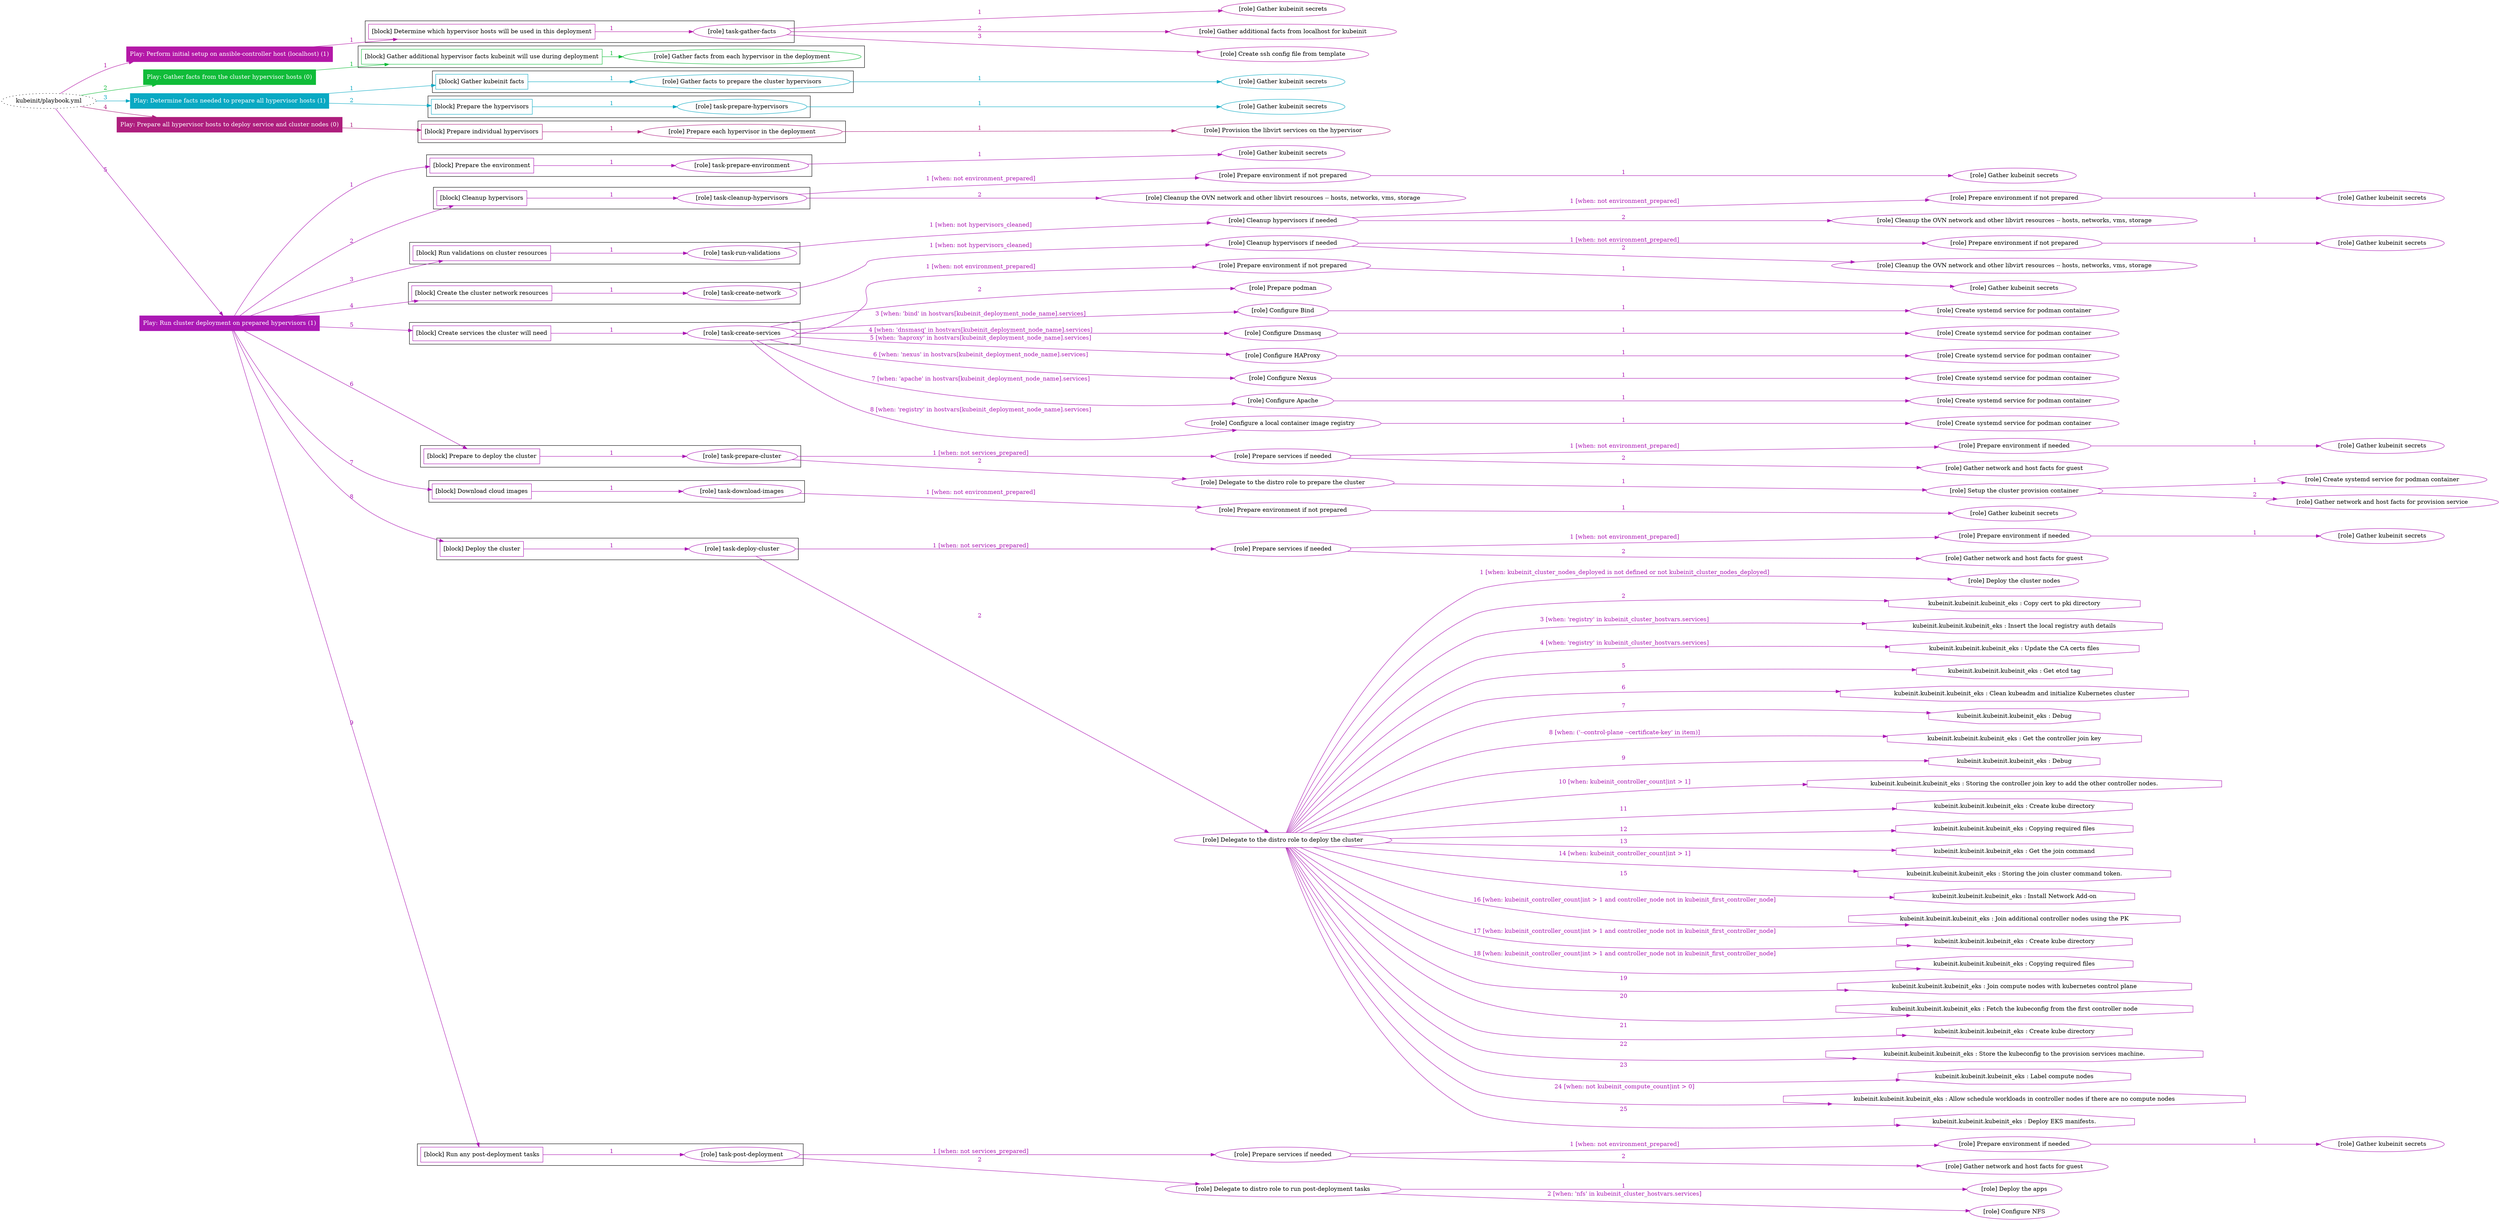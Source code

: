digraph {
	graph [concentrate=true ordering=in rankdir=LR ratio=fill]
	edge [esep=5 sep=10]
	"kubeinit/playbook.yml" [URL="/home/runner/work/kubeinit/kubeinit/kubeinit/playbook.yml" id=playbook_877dc5fc style=dotted]
	play_beb019a0 [label="Play: Perform initial setup on ansible-controller host (localhost) (1)" URL="/home/runner/work/kubeinit/kubeinit/kubeinit/playbook.yml" color="#b418a7" fontcolor="#ffffff" id=play_beb019a0 shape=box style=filled tooltip=localhost]
	"kubeinit/playbook.yml" -> play_beb019a0 [label="1 " color="#b418a7" fontcolor="#b418a7" id=edge_41752100 labeltooltip="1 " tooltip="1 "]
	subgraph "Gather kubeinit secrets" {
		role_1f27db5c [label="[role] Gather kubeinit secrets" URL="/home/runner/.ansible/collections/ansible_collections/kubeinit/kubeinit/roles/kubeinit_prepare/tasks/build_hypervisors_group.yml" color="#b418a7" id=role_1f27db5c tooltip="Gather kubeinit secrets"]
	}
	subgraph "Gather additional facts from localhost for kubeinit" {
		role_def2668b [label="[role] Gather additional facts from localhost for kubeinit" URL="/home/runner/.ansible/collections/ansible_collections/kubeinit/kubeinit/roles/kubeinit_prepare/tasks/build_hypervisors_group.yml" color="#b418a7" id=role_def2668b tooltip="Gather additional facts from localhost for kubeinit"]
	}
	subgraph "Create ssh config file from template" {
		role_fda882e3 [label="[role] Create ssh config file from template" URL="/home/runner/.ansible/collections/ansible_collections/kubeinit/kubeinit/roles/kubeinit_prepare/tasks/build_hypervisors_group.yml" color="#b418a7" id=role_fda882e3 tooltip="Create ssh config file from template"]
	}
	subgraph "task-gather-facts" {
		role_6fd7eebf [label="[role] task-gather-facts" URL="/home/runner/work/kubeinit/kubeinit/kubeinit/playbook.yml" color="#b418a7" id=role_6fd7eebf tooltip="task-gather-facts"]
		role_6fd7eebf -> role_1f27db5c [label="1 " color="#b418a7" fontcolor="#b418a7" id=edge_0570394f labeltooltip="1 " tooltip="1 "]
		role_6fd7eebf -> role_def2668b [label="2 " color="#b418a7" fontcolor="#b418a7" id=edge_54121180 labeltooltip="2 " tooltip="2 "]
		role_6fd7eebf -> role_fda882e3 [label="3 " color="#b418a7" fontcolor="#b418a7" id=edge_da49df17 labeltooltip="3 " tooltip="3 "]
	}
	subgraph "Play: Perform initial setup on ansible-controller host (localhost) (1)" {
		play_beb019a0 -> block_3e8978e0 [label=1 color="#b418a7" fontcolor="#b418a7" id=edge_1aef38e9 labeltooltip=1 tooltip=1]
		subgraph cluster_block_3e8978e0 {
			block_3e8978e0 [label="[block] Determine which hypervisor hosts will be used in this deployment" URL="/home/runner/work/kubeinit/kubeinit/kubeinit/playbook.yml" color="#b418a7" id=block_3e8978e0 labeltooltip="Determine which hypervisor hosts will be used in this deployment" shape=box tooltip="Determine which hypervisor hosts will be used in this deployment"]
			block_3e8978e0 -> role_6fd7eebf [label="1 " color="#b418a7" fontcolor="#b418a7" id=edge_831ce893 labeltooltip="1 " tooltip="1 "]
		}
	}
	play_2c922e3a [label="Play: Gather facts from the cluster hypervisor hosts (0)" URL="/home/runner/work/kubeinit/kubeinit/kubeinit/playbook.yml" color="#10bc39" fontcolor="#ffffff" id=play_2c922e3a shape=box style=filled tooltip="Play: Gather facts from the cluster hypervisor hosts (0)"]
	"kubeinit/playbook.yml" -> play_2c922e3a [label="2 " color="#10bc39" fontcolor="#10bc39" id=edge_95fa5acf labeltooltip="2 " tooltip="2 "]
	subgraph "Gather facts from each hypervisor in the deployment" {
		role_7fc3da26 [label="[role] Gather facts from each hypervisor in the deployment" URL="/home/runner/work/kubeinit/kubeinit/kubeinit/playbook.yml" color="#10bc39" id=role_7fc3da26 tooltip="Gather facts from each hypervisor in the deployment"]
	}
	subgraph "Play: Gather facts from the cluster hypervisor hosts (0)" {
		play_2c922e3a -> block_52733d12 [label=1 color="#10bc39" fontcolor="#10bc39" id=edge_2c904ca8 labeltooltip=1 tooltip=1]
		subgraph cluster_block_52733d12 {
			block_52733d12 [label="[block] Gather additional hypervisor facts kubeinit will use during deployment" URL="/home/runner/work/kubeinit/kubeinit/kubeinit/playbook.yml" color="#10bc39" id=block_52733d12 labeltooltip="Gather additional hypervisor facts kubeinit will use during deployment" shape=box tooltip="Gather additional hypervisor facts kubeinit will use during deployment"]
			block_52733d12 -> role_7fc3da26 [label="1 " color="#10bc39" fontcolor="#10bc39" id=edge_7e1a8fbc labeltooltip="1 " tooltip="1 "]
		}
	}
	play_6cc1ac48 [label="Play: Determine facts needed to prepare all hypervisor hosts (1)" URL="/home/runner/work/kubeinit/kubeinit/kubeinit/playbook.yml" color="#09a9c3" fontcolor="#ffffff" id=play_6cc1ac48 shape=box style=filled tooltip=localhost]
	"kubeinit/playbook.yml" -> play_6cc1ac48 [label="3 " color="#09a9c3" fontcolor="#09a9c3" id=edge_4221bd41 labeltooltip="3 " tooltip="3 "]
	subgraph "Gather kubeinit secrets" {
		role_d2364829 [label="[role] Gather kubeinit secrets" URL="/home/runner/.ansible/collections/ansible_collections/kubeinit/kubeinit/roles/kubeinit_prepare/tasks/gather_kubeinit_facts.yml" color="#09a9c3" id=role_d2364829 tooltip="Gather kubeinit secrets"]
	}
	subgraph "Gather facts to prepare the cluster hypervisors" {
		role_db67cc20 [label="[role] Gather facts to prepare the cluster hypervisors" URL="/home/runner/work/kubeinit/kubeinit/kubeinit/playbook.yml" color="#09a9c3" id=role_db67cc20 tooltip="Gather facts to prepare the cluster hypervisors"]
		role_db67cc20 -> role_d2364829 [label="1 " color="#09a9c3" fontcolor="#09a9c3" id=edge_eae2c270 labeltooltip="1 " tooltip="1 "]
	}
	subgraph "Gather kubeinit secrets" {
		role_30ac2d25 [label="[role] Gather kubeinit secrets" URL="/home/runner/.ansible/collections/ansible_collections/kubeinit/kubeinit/roles/kubeinit_prepare/tasks/gather_kubeinit_facts.yml" color="#09a9c3" id=role_30ac2d25 tooltip="Gather kubeinit secrets"]
	}
	subgraph "task-prepare-hypervisors" {
		role_71bb3f42 [label="[role] task-prepare-hypervisors" URL="/home/runner/work/kubeinit/kubeinit/kubeinit/playbook.yml" color="#09a9c3" id=role_71bb3f42 tooltip="task-prepare-hypervisors"]
		role_71bb3f42 -> role_30ac2d25 [label="1 " color="#09a9c3" fontcolor="#09a9c3" id=edge_41db1949 labeltooltip="1 " tooltip="1 "]
	}
	subgraph "Play: Determine facts needed to prepare all hypervisor hosts (1)" {
		play_6cc1ac48 -> block_5f6a94c7 [label=1 color="#09a9c3" fontcolor="#09a9c3" id=edge_8f0da0a3 labeltooltip=1 tooltip=1]
		subgraph cluster_block_5f6a94c7 {
			block_5f6a94c7 [label="[block] Gather kubeinit facts" URL="/home/runner/work/kubeinit/kubeinit/kubeinit/playbook.yml" color="#09a9c3" id=block_5f6a94c7 labeltooltip="Gather kubeinit facts" shape=box tooltip="Gather kubeinit facts"]
			block_5f6a94c7 -> role_db67cc20 [label="1 " color="#09a9c3" fontcolor="#09a9c3" id=edge_54de8e53 labeltooltip="1 " tooltip="1 "]
		}
		play_6cc1ac48 -> block_e511a53c [label=2 color="#09a9c3" fontcolor="#09a9c3" id=edge_91135df5 labeltooltip=2 tooltip=2]
		subgraph cluster_block_e511a53c {
			block_e511a53c [label="[block] Prepare the hypervisors" URL="/home/runner/work/kubeinit/kubeinit/kubeinit/playbook.yml" color="#09a9c3" id=block_e511a53c labeltooltip="Prepare the hypervisors" shape=box tooltip="Prepare the hypervisors"]
			block_e511a53c -> role_71bb3f42 [label="1 " color="#09a9c3" fontcolor="#09a9c3" id=edge_0f8369d4 labeltooltip="1 " tooltip="1 "]
		}
	}
	play_640f6063 [label="Play: Prepare all hypervisor hosts to deploy service and cluster nodes (0)" URL="/home/runner/work/kubeinit/kubeinit/kubeinit/playbook.yml" color="#ae1e7d" fontcolor="#ffffff" id=play_640f6063 shape=box style=filled tooltip="Play: Prepare all hypervisor hosts to deploy service and cluster nodes (0)"]
	"kubeinit/playbook.yml" -> play_640f6063 [label="4 " color="#ae1e7d" fontcolor="#ae1e7d" id=edge_75a6e46c labeltooltip="4 " tooltip="4 "]
	subgraph "Provision the libvirt services on the hypervisor" {
		role_b088499a [label="[role] Provision the libvirt services on the hypervisor" URL="/home/runner/.ansible/collections/ansible_collections/kubeinit/kubeinit/roles/kubeinit_prepare/tasks/prepare_hypervisor.yml" color="#ae1e7d" id=role_b088499a tooltip="Provision the libvirt services on the hypervisor"]
	}
	subgraph "Prepare each hypervisor in the deployment" {
		role_b154e7b4 [label="[role] Prepare each hypervisor in the deployment" URL="/home/runner/work/kubeinit/kubeinit/kubeinit/playbook.yml" color="#ae1e7d" id=role_b154e7b4 tooltip="Prepare each hypervisor in the deployment"]
		role_b154e7b4 -> role_b088499a [label="1 " color="#ae1e7d" fontcolor="#ae1e7d" id=edge_a74da064 labeltooltip="1 " tooltip="1 "]
	}
	subgraph "Play: Prepare all hypervisor hosts to deploy service and cluster nodes (0)" {
		play_640f6063 -> block_d497f2bf [label=1 color="#ae1e7d" fontcolor="#ae1e7d" id=edge_a44ce754 labeltooltip=1 tooltip=1]
		subgraph cluster_block_d497f2bf {
			block_d497f2bf [label="[block] Prepare individual hypervisors" URL="/home/runner/work/kubeinit/kubeinit/kubeinit/playbook.yml" color="#ae1e7d" id=block_d497f2bf labeltooltip="Prepare individual hypervisors" shape=box tooltip="Prepare individual hypervisors"]
			block_d497f2bf -> role_b154e7b4 [label="1 " color="#ae1e7d" fontcolor="#ae1e7d" id=edge_82fd4ffd labeltooltip="1 " tooltip="1 "]
		}
	}
	play_751081e5 [label="Play: Run cluster deployment on prepared hypervisors (1)" URL="/home/runner/work/kubeinit/kubeinit/kubeinit/playbook.yml" color="#ab18b4" fontcolor="#ffffff" id=play_751081e5 shape=box style=filled tooltip=localhost]
	"kubeinit/playbook.yml" -> play_751081e5 [label="5 " color="#ab18b4" fontcolor="#ab18b4" id=edge_d8a73c4b labeltooltip="5 " tooltip="5 "]
	subgraph "Gather kubeinit secrets" {
		role_521862f3 [label="[role] Gather kubeinit secrets" URL="/home/runner/.ansible/collections/ansible_collections/kubeinit/kubeinit/roles/kubeinit_prepare/tasks/gather_kubeinit_facts.yml" color="#ab18b4" id=role_521862f3 tooltip="Gather kubeinit secrets"]
	}
	subgraph "task-prepare-environment" {
		role_7ffd44ea [label="[role] task-prepare-environment" URL="/home/runner/work/kubeinit/kubeinit/kubeinit/playbook.yml" color="#ab18b4" id=role_7ffd44ea tooltip="task-prepare-environment"]
		role_7ffd44ea -> role_521862f3 [label="1 " color="#ab18b4" fontcolor="#ab18b4" id=edge_05b0cc96 labeltooltip="1 " tooltip="1 "]
	}
	subgraph "Gather kubeinit secrets" {
		role_f362c598 [label="[role] Gather kubeinit secrets" URL="/home/runner/.ansible/collections/ansible_collections/kubeinit/kubeinit/roles/kubeinit_prepare/tasks/gather_kubeinit_facts.yml" color="#ab18b4" id=role_f362c598 tooltip="Gather kubeinit secrets"]
	}
	subgraph "Prepare environment if not prepared" {
		role_dceba22b [label="[role] Prepare environment if not prepared" URL="/home/runner/.ansible/collections/ansible_collections/kubeinit/kubeinit/roles/kubeinit_prepare/tasks/cleanup_hypervisors.yml" color="#ab18b4" id=role_dceba22b tooltip="Prepare environment if not prepared"]
		role_dceba22b -> role_f362c598 [label="1 " color="#ab18b4" fontcolor="#ab18b4" id=edge_1e62f0c5 labeltooltip="1 " tooltip="1 "]
	}
	subgraph "Cleanup the OVN network and other libvirt resources -- hosts, networks, vms, storage" {
		role_1305b3f9 [label="[role] Cleanup the OVN network and other libvirt resources -- hosts, networks, vms, storage" URL="/home/runner/.ansible/collections/ansible_collections/kubeinit/kubeinit/roles/kubeinit_prepare/tasks/cleanup_hypervisors.yml" color="#ab18b4" id=role_1305b3f9 tooltip="Cleanup the OVN network and other libvirt resources -- hosts, networks, vms, storage"]
	}
	subgraph "task-cleanup-hypervisors" {
		role_531f966b [label="[role] task-cleanup-hypervisors" URL="/home/runner/work/kubeinit/kubeinit/kubeinit/playbook.yml" color="#ab18b4" id=role_531f966b tooltip="task-cleanup-hypervisors"]
		role_531f966b -> role_dceba22b [label="1 [when: not environment_prepared]" color="#ab18b4" fontcolor="#ab18b4" id=edge_a0ea5dbc labeltooltip="1 [when: not environment_prepared]" tooltip="1 [when: not environment_prepared]"]
		role_531f966b -> role_1305b3f9 [label="2 " color="#ab18b4" fontcolor="#ab18b4" id=edge_65f69b2b labeltooltip="2 " tooltip="2 "]
	}
	subgraph "Gather kubeinit secrets" {
		role_1c3fb189 [label="[role] Gather kubeinit secrets" URL="/home/runner/.ansible/collections/ansible_collections/kubeinit/kubeinit/roles/kubeinit_prepare/tasks/gather_kubeinit_facts.yml" color="#ab18b4" id=role_1c3fb189 tooltip="Gather kubeinit secrets"]
	}
	subgraph "Prepare environment if not prepared" {
		role_4c734c7d [label="[role] Prepare environment if not prepared" URL="/home/runner/.ansible/collections/ansible_collections/kubeinit/kubeinit/roles/kubeinit_prepare/tasks/cleanup_hypervisors.yml" color="#ab18b4" id=role_4c734c7d tooltip="Prepare environment if not prepared"]
		role_4c734c7d -> role_1c3fb189 [label="1 " color="#ab18b4" fontcolor="#ab18b4" id=edge_0215272d labeltooltip="1 " tooltip="1 "]
	}
	subgraph "Cleanup the OVN network and other libvirt resources -- hosts, networks, vms, storage" {
		role_5b9909db [label="[role] Cleanup the OVN network and other libvirt resources -- hosts, networks, vms, storage" URL="/home/runner/.ansible/collections/ansible_collections/kubeinit/kubeinit/roles/kubeinit_prepare/tasks/cleanup_hypervisors.yml" color="#ab18b4" id=role_5b9909db tooltip="Cleanup the OVN network and other libvirt resources -- hosts, networks, vms, storage"]
	}
	subgraph "Cleanup hypervisors if needed" {
		role_e1daee84 [label="[role] Cleanup hypervisors if needed" URL="/home/runner/.ansible/collections/ansible_collections/kubeinit/kubeinit/roles/kubeinit_validations/tasks/main.yml" color="#ab18b4" id=role_e1daee84 tooltip="Cleanup hypervisors if needed"]
		role_e1daee84 -> role_4c734c7d [label="1 [when: not environment_prepared]" color="#ab18b4" fontcolor="#ab18b4" id=edge_b5dd1ca4 labeltooltip="1 [when: not environment_prepared]" tooltip="1 [when: not environment_prepared]"]
		role_e1daee84 -> role_5b9909db [label="2 " color="#ab18b4" fontcolor="#ab18b4" id=edge_fb28c88b labeltooltip="2 " tooltip="2 "]
	}
	subgraph "task-run-validations" {
		role_97c05ae6 [label="[role] task-run-validations" URL="/home/runner/work/kubeinit/kubeinit/kubeinit/playbook.yml" color="#ab18b4" id=role_97c05ae6 tooltip="task-run-validations"]
		role_97c05ae6 -> role_e1daee84 [label="1 [when: not hypervisors_cleaned]" color="#ab18b4" fontcolor="#ab18b4" id=edge_07142f93 labeltooltip="1 [when: not hypervisors_cleaned]" tooltip="1 [when: not hypervisors_cleaned]"]
	}
	subgraph "Gather kubeinit secrets" {
		role_9adf8170 [label="[role] Gather kubeinit secrets" URL="/home/runner/.ansible/collections/ansible_collections/kubeinit/kubeinit/roles/kubeinit_prepare/tasks/gather_kubeinit_facts.yml" color="#ab18b4" id=role_9adf8170 tooltip="Gather kubeinit secrets"]
	}
	subgraph "Prepare environment if not prepared" {
		role_9af4734c [label="[role] Prepare environment if not prepared" URL="/home/runner/.ansible/collections/ansible_collections/kubeinit/kubeinit/roles/kubeinit_prepare/tasks/cleanup_hypervisors.yml" color="#ab18b4" id=role_9af4734c tooltip="Prepare environment if not prepared"]
		role_9af4734c -> role_9adf8170 [label="1 " color="#ab18b4" fontcolor="#ab18b4" id=edge_c8061117 labeltooltip="1 " tooltip="1 "]
	}
	subgraph "Cleanup the OVN network and other libvirt resources -- hosts, networks, vms, storage" {
		role_9e9a2dd9 [label="[role] Cleanup the OVN network and other libvirt resources -- hosts, networks, vms, storage" URL="/home/runner/.ansible/collections/ansible_collections/kubeinit/kubeinit/roles/kubeinit_prepare/tasks/cleanup_hypervisors.yml" color="#ab18b4" id=role_9e9a2dd9 tooltip="Cleanup the OVN network and other libvirt resources -- hosts, networks, vms, storage"]
	}
	subgraph "Cleanup hypervisors if needed" {
		role_62bf1ef3 [label="[role] Cleanup hypervisors if needed" URL="/home/runner/.ansible/collections/ansible_collections/kubeinit/kubeinit/roles/kubeinit_libvirt/tasks/create_network.yml" color="#ab18b4" id=role_62bf1ef3 tooltip="Cleanup hypervisors if needed"]
		role_62bf1ef3 -> role_9af4734c [label="1 [when: not environment_prepared]" color="#ab18b4" fontcolor="#ab18b4" id=edge_e30c7877 labeltooltip="1 [when: not environment_prepared]" tooltip="1 [when: not environment_prepared]"]
		role_62bf1ef3 -> role_9e9a2dd9 [label="2 " color="#ab18b4" fontcolor="#ab18b4" id=edge_6cb81f18 labeltooltip="2 " tooltip="2 "]
	}
	subgraph "task-create-network" {
		role_01714ce1 [label="[role] task-create-network" URL="/home/runner/work/kubeinit/kubeinit/kubeinit/playbook.yml" color="#ab18b4" id=role_01714ce1 tooltip="task-create-network"]
		role_01714ce1 -> role_62bf1ef3 [label="1 [when: not hypervisors_cleaned]" color="#ab18b4" fontcolor="#ab18b4" id=edge_98e35e21 labeltooltip="1 [when: not hypervisors_cleaned]" tooltip="1 [when: not hypervisors_cleaned]"]
	}
	subgraph "Gather kubeinit secrets" {
		role_7ca1b6b0 [label="[role] Gather kubeinit secrets" URL="/home/runner/.ansible/collections/ansible_collections/kubeinit/kubeinit/roles/kubeinit_prepare/tasks/gather_kubeinit_facts.yml" color="#ab18b4" id=role_7ca1b6b0 tooltip="Gather kubeinit secrets"]
	}
	subgraph "Prepare environment if not prepared" {
		role_45ab462c [label="[role] Prepare environment if not prepared" URL="/home/runner/.ansible/collections/ansible_collections/kubeinit/kubeinit/roles/kubeinit_services/tasks/main.yml" color="#ab18b4" id=role_45ab462c tooltip="Prepare environment if not prepared"]
		role_45ab462c -> role_7ca1b6b0 [label="1 " color="#ab18b4" fontcolor="#ab18b4" id=edge_25f8ad13 labeltooltip="1 " tooltip="1 "]
	}
	subgraph "Prepare podman" {
		role_f04dab14 [label="[role] Prepare podman" URL="/home/runner/.ansible/collections/ansible_collections/kubeinit/kubeinit/roles/kubeinit_services/tasks/00_create_service_pod.yml" color="#ab18b4" id=role_f04dab14 tooltip="Prepare podman"]
	}
	subgraph "Create systemd service for podman container" {
		role_862d6ffd [label="[role] Create systemd service for podman container" URL="/home/runner/.ansible/collections/ansible_collections/kubeinit/kubeinit/roles/kubeinit_bind/tasks/main.yml" color="#ab18b4" id=role_862d6ffd tooltip="Create systemd service for podman container"]
	}
	subgraph "Configure Bind" {
		role_66504d66 [label="[role] Configure Bind" URL="/home/runner/.ansible/collections/ansible_collections/kubeinit/kubeinit/roles/kubeinit_services/tasks/start_services_containers.yml" color="#ab18b4" id=role_66504d66 tooltip="Configure Bind"]
		role_66504d66 -> role_862d6ffd [label="1 " color="#ab18b4" fontcolor="#ab18b4" id=edge_c4d7bd43 labeltooltip="1 " tooltip="1 "]
	}
	subgraph "Create systemd service for podman container" {
		role_208f88fc [label="[role] Create systemd service for podman container" URL="/home/runner/.ansible/collections/ansible_collections/kubeinit/kubeinit/roles/kubeinit_dnsmasq/tasks/main.yml" color="#ab18b4" id=role_208f88fc tooltip="Create systemd service for podman container"]
	}
	subgraph "Configure Dnsmasq" {
		role_8d472679 [label="[role] Configure Dnsmasq" URL="/home/runner/.ansible/collections/ansible_collections/kubeinit/kubeinit/roles/kubeinit_services/tasks/start_services_containers.yml" color="#ab18b4" id=role_8d472679 tooltip="Configure Dnsmasq"]
		role_8d472679 -> role_208f88fc [label="1 " color="#ab18b4" fontcolor="#ab18b4" id=edge_47ab29bb labeltooltip="1 " tooltip="1 "]
	}
	subgraph "Create systemd service for podman container" {
		role_470ff4c5 [label="[role] Create systemd service for podman container" URL="/home/runner/.ansible/collections/ansible_collections/kubeinit/kubeinit/roles/kubeinit_haproxy/tasks/main.yml" color="#ab18b4" id=role_470ff4c5 tooltip="Create systemd service for podman container"]
	}
	subgraph "Configure HAProxy" {
		role_93967f8b [label="[role] Configure HAProxy" URL="/home/runner/.ansible/collections/ansible_collections/kubeinit/kubeinit/roles/kubeinit_services/tasks/start_services_containers.yml" color="#ab18b4" id=role_93967f8b tooltip="Configure HAProxy"]
		role_93967f8b -> role_470ff4c5 [label="1 " color="#ab18b4" fontcolor="#ab18b4" id=edge_c1dd5a00 labeltooltip="1 " tooltip="1 "]
	}
	subgraph "Create systemd service for podman container" {
		role_d24d1899 [label="[role] Create systemd service for podman container" URL="/home/runner/.ansible/collections/ansible_collections/kubeinit/kubeinit/roles/kubeinit_nexus/tasks/main.yml" color="#ab18b4" id=role_d24d1899 tooltip="Create systemd service for podman container"]
	}
	subgraph "Configure Nexus" {
		role_ded64bac [label="[role] Configure Nexus" URL="/home/runner/.ansible/collections/ansible_collections/kubeinit/kubeinit/roles/kubeinit_services/tasks/start_services_containers.yml" color="#ab18b4" id=role_ded64bac tooltip="Configure Nexus"]
		role_ded64bac -> role_d24d1899 [label="1 " color="#ab18b4" fontcolor="#ab18b4" id=edge_997d4631 labeltooltip="1 " tooltip="1 "]
	}
	subgraph "Create systemd service for podman container" {
		role_c28533cd [label="[role] Create systemd service for podman container" URL="/home/runner/.ansible/collections/ansible_collections/kubeinit/kubeinit/roles/kubeinit_apache/tasks/main.yml" color="#ab18b4" id=role_c28533cd tooltip="Create systemd service for podman container"]
	}
	subgraph "Configure Apache" {
		role_3569f4a4 [label="[role] Configure Apache" URL="/home/runner/.ansible/collections/ansible_collections/kubeinit/kubeinit/roles/kubeinit_services/tasks/start_services_containers.yml" color="#ab18b4" id=role_3569f4a4 tooltip="Configure Apache"]
		role_3569f4a4 -> role_c28533cd [label="1 " color="#ab18b4" fontcolor="#ab18b4" id=edge_dc44bd5c labeltooltip="1 " tooltip="1 "]
	}
	subgraph "Create systemd service for podman container" {
		role_87a6d096 [label="[role] Create systemd service for podman container" URL="/home/runner/.ansible/collections/ansible_collections/kubeinit/kubeinit/roles/kubeinit_registry/tasks/main.yml" color="#ab18b4" id=role_87a6d096 tooltip="Create systemd service for podman container"]
	}
	subgraph "Configure a local container image registry" {
		role_0640c04d [label="[role] Configure a local container image registry" URL="/home/runner/.ansible/collections/ansible_collections/kubeinit/kubeinit/roles/kubeinit_services/tasks/start_services_containers.yml" color="#ab18b4" id=role_0640c04d tooltip="Configure a local container image registry"]
		role_0640c04d -> role_87a6d096 [label="1 " color="#ab18b4" fontcolor="#ab18b4" id=edge_f9861e3f labeltooltip="1 " tooltip="1 "]
	}
	subgraph "task-create-services" {
		role_110d4f0f [label="[role] task-create-services" URL="/home/runner/work/kubeinit/kubeinit/kubeinit/playbook.yml" color="#ab18b4" id=role_110d4f0f tooltip="task-create-services"]
		role_110d4f0f -> role_45ab462c [label="1 [when: not environment_prepared]" color="#ab18b4" fontcolor="#ab18b4" id=edge_1b66b9ac labeltooltip="1 [when: not environment_prepared]" tooltip="1 [when: not environment_prepared]"]
		role_110d4f0f -> role_f04dab14 [label="2 " color="#ab18b4" fontcolor="#ab18b4" id=edge_462fdce3 labeltooltip="2 " tooltip="2 "]
		role_110d4f0f -> role_66504d66 [label="3 [when: 'bind' in hostvars[kubeinit_deployment_node_name].services]" color="#ab18b4" fontcolor="#ab18b4" id=edge_ff3dd1f6 labeltooltip="3 [when: 'bind' in hostvars[kubeinit_deployment_node_name].services]" tooltip="3 [when: 'bind' in hostvars[kubeinit_deployment_node_name].services]"]
		role_110d4f0f -> role_8d472679 [label="4 [when: 'dnsmasq' in hostvars[kubeinit_deployment_node_name].services]" color="#ab18b4" fontcolor="#ab18b4" id=edge_dbb12067 labeltooltip="4 [when: 'dnsmasq' in hostvars[kubeinit_deployment_node_name].services]" tooltip="4 [when: 'dnsmasq' in hostvars[kubeinit_deployment_node_name].services]"]
		role_110d4f0f -> role_93967f8b [label="5 [when: 'haproxy' in hostvars[kubeinit_deployment_node_name].services]" color="#ab18b4" fontcolor="#ab18b4" id=edge_195c86f5 labeltooltip="5 [when: 'haproxy' in hostvars[kubeinit_deployment_node_name].services]" tooltip="5 [when: 'haproxy' in hostvars[kubeinit_deployment_node_name].services]"]
		role_110d4f0f -> role_ded64bac [label="6 [when: 'nexus' in hostvars[kubeinit_deployment_node_name].services]" color="#ab18b4" fontcolor="#ab18b4" id=edge_43237f9a labeltooltip="6 [when: 'nexus' in hostvars[kubeinit_deployment_node_name].services]" tooltip="6 [when: 'nexus' in hostvars[kubeinit_deployment_node_name].services]"]
		role_110d4f0f -> role_3569f4a4 [label="7 [when: 'apache' in hostvars[kubeinit_deployment_node_name].services]" color="#ab18b4" fontcolor="#ab18b4" id=edge_0d58297e labeltooltip="7 [when: 'apache' in hostvars[kubeinit_deployment_node_name].services]" tooltip="7 [when: 'apache' in hostvars[kubeinit_deployment_node_name].services]"]
		role_110d4f0f -> role_0640c04d [label="8 [when: 'registry' in hostvars[kubeinit_deployment_node_name].services]" color="#ab18b4" fontcolor="#ab18b4" id=edge_ab94ac6c labeltooltip="8 [when: 'registry' in hostvars[kubeinit_deployment_node_name].services]" tooltip="8 [when: 'registry' in hostvars[kubeinit_deployment_node_name].services]"]
	}
	subgraph "Gather kubeinit secrets" {
		role_6d85cacc [label="[role] Gather kubeinit secrets" URL="/home/runner/.ansible/collections/ansible_collections/kubeinit/kubeinit/roles/kubeinit_prepare/tasks/gather_kubeinit_facts.yml" color="#ab18b4" id=role_6d85cacc tooltip="Gather kubeinit secrets"]
	}
	subgraph "Prepare environment if needed" {
		role_b555a6fa [label="[role] Prepare environment if needed" URL="/home/runner/.ansible/collections/ansible_collections/kubeinit/kubeinit/roles/kubeinit_services/tasks/prepare_services.yml" color="#ab18b4" id=role_b555a6fa tooltip="Prepare environment if needed"]
		role_b555a6fa -> role_6d85cacc [label="1 " color="#ab18b4" fontcolor="#ab18b4" id=edge_3625d2fe labeltooltip="1 " tooltip="1 "]
	}
	subgraph "Gather network and host facts for guest" {
		role_e9955d90 [label="[role] Gather network and host facts for guest" URL="/home/runner/.ansible/collections/ansible_collections/kubeinit/kubeinit/roles/kubeinit_services/tasks/prepare_services.yml" color="#ab18b4" id=role_e9955d90 tooltip="Gather network and host facts for guest"]
	}
	subgraph "Prepare services if needed" {
		role_1d34a335 [label="[role] Prepare services if needed" URL="/home/runner/.ansible/collections/ansible_collections/kubeinit/kubeinit/roles/kubeinit_prepare/tasks/prepare_cluster.yml" color="#ab18b4" id=role_1d34a335 tooltip="Prepare services if needed"]
		role_1d34a335 -> role_b555a6fa [label="1 [when: not environment_prepared]" color="#ab18b4" fontcolor="#ab18b4" id=edge_6fe195ea labeltooltip="1 [when: not environment_prepared]" tooltip="1 [when: not environment_prepared]"]
		role_1d34a335 -> role_e9955d90 [label="2 " color="#ab18b4" fontcolor="#ab18b4" id=edge_5ba15e91 labeltooltip="2 " tooltip="2 "]
	}
	subgraph "Create systemd service for podman container" {
		role_2c1b7874 [label="[role] Create systemd service for podman container" URL="/home/runner/.ansible/collections/ansible_collections/kubeinit/kubeinit/roles/kubeinit_services/tasks/create_provision_container.yml" color="#ab18b4" id=role_2c1b7874 tooltip="Create systemd service for podman container"]
	}
	subgraph "Gather network and host facts for provision service" {
		role_9d01717d [label="[role] Gather network and host facts for provision service" URL="/home/runner/.ansible/collections/ansible_collections/kubeinit/kubeinit/roles/kubeinit_services/tasks/create_provision_container.yml" color="#ab18b4" id=role_9d01717d tooltip="Gather network and host facts for provision service"]
	}
	subgraph "Setup the cluster provision container" {
		role_dfbc2879 [label="[role] Setup the cluster provision container" URL="/home/runner/.ansible/collections/ansible_collections/kubeinit/kubeinit/roles/kubeinit_eks/tasks/prepare_cluster.yml" color="#ab18b4" id=role_dfbc2879 tooltip="Setup the cluster provision container"]
		role_dfbc2879 -> role_2c1b7874 [label="1 " color="#ab18b4" fontcolor="#ab18b4" id=edge_108ed669 labeltooltip="1 " tooltip="1 "]
		role_dfbc2879 -> role_9d01717d [label="2 " color="#ab18b4" fontcolor="#ab18b4" id=edge_eac05f0b labeltooltip="2 " tooltip="2 "]
	}
	subgraph "Delegate to the distro role to prepare the cluster" {
		role_75ac31e3 [label="[role] Delegate to the distro role to prepare the cluster" URL="/home/runner/.ansible/collections/ansible_collections/kubeinit/kubeinit/roles/kubeinit_prepare/tasks/prepare_cluster.yml" color="#ab18b4" id=role_75ac31e3 tooltip="Delegate to the distro role to prepare the cluster"]
		role_75ac31e3 -> role_dfbc2879 [label="1 " color="#ab18b4" fontcolor="#ab18b4" id=edge_b09b3d87 labeltooltip="1 " tooltip="1 "]
	}
	subgraph "task-prepare-cluster" {
		role_a006bd79 [label="[role] task-prepare-cluster" URL="/home/runner/work/kubeinit/kubeinit/kubeinit/playbook.yml" color="#ab18b4" id=role_a006bd79 tooltip="task-prepare-cluster"]
		role_a006bd79 -> role_1d34a335 [label="1 [when: not services_prepared]" color="#ab18b4" fontcolor="#ab18b4" id=edge_395cf766 labeltooltip="1 [when: not services_prepared]" tooltip="1 [when: not services_prepared]"]
		role_a006bd79 -> role_75ac31e3 [label="2 " color="#ab18b4" fontcolor="#ab18b4" id=edge_ca5989a5 labeltooltip="2 " tooltip="2 "]
	}
	subgraph "Gather kubeinit secrets" {
		role_40e8f6b2 [label="[role] Gather kubeinit secrets" URL="/home/runner/.ansible/collections/ansible_collections/kubeinit/kubeinit/roles/kubeinit_prepare/tasks/gather_kubeinit_facts.yml" color="#ab18b4" id=role_40e8f6b2 tooltip="Gather kubeinit secrets"]
	}
	subgraph "Prepare environment if not prepared" {
		role_a8134e12 [label="[role] Prepare environment if not prepared" URL="/home/runner/.ansible/collections/ansible_collections/kubeinit/kubeinit/roles/kubeinit_libvirt/tasks/download_cloud_images.yml" color="#ab18b4" id=role_a8134e12 tooltip="Prepare environment if not prepared"]
		role_a8134e12 -> role_40e8f6b2 [label="1 " color="#ab18b4" fontcolor="#ab18b4" id=edge_e428ef9f labeltooltip="1 " tooltip="1 "]
	}
	subgraph "task-download-images" {
		role_df9aae2a [label="[role] task-download-images" URL="/home/runner/work/kubeinit/kubeinit/kubeinit/playbook.yml" color="#ab18b4" id=role_df9aae2a tooltip="task-download-images"]
		role_df9aae2a -> role_a8134e12 [label="1 [when: not environment_prepared]" color="#ab18b4" fontcolor="#ab18b4" id=edge_38432efc labeltooltip="1 [when: not environment_prepared]" tooltip="1 [when: not environment_prepared]"]
	}
	subgraph "Gather kubeinit secrets" {
		role_9e887b6e [label="[role] Gather kubeinit secrets" URL="/home/runner/.ansible/collections/ansible_collections/kubeinit/kubeinit/roles/kubeinit_prepare/tasks/gather_kubeinit_facts.yml" color="#ab18b4" id=role_9e887b6e tooltip="Gather kubeinit secrets"]
	}
	subgraph "Prepare environment if needed" {
		role_9b72120e [label="[role] Prepare environment if needed" URL="/home/runner/.ansible/collections/ansible_collections/kubeinit/kubeinit/roles/kubeinit_services/tasks/prepare_services.yml" color="#ab18b4" id=role_9b72120e tooltip="Prepare environment if needed"]
		role_9b72120e -> role_9e887b6e [label="1 " color="#ab18b4" fontcolor="#ab18b4" id=edge_81d7d017 labeltooltip="1 " tooltip="1 "]
	}
	subgraph "Gather network and host facts for guest" {
		role_a0ee9e84 [label="[role] Gather network and host facts for guest" URL="/home/runner/.ansible/collections/ansible_collections/kubeinit/kubeinit/roles/kubeinit_services/tasks/prepare_services.yml" color="#ab18b4" id=role_a0ee9e84 tooltip="Gather network and host facts for guest"]
	}
	subgraph "Prepare services if needed" {
		role_d7c45590 [label="[role] Prepare services if needed" URL="/home/runner/.ansible/collections/ansible_collections/kubeinit/kubeinit/roles/kubeinit_prepare/tasks/deploy_cluster.yml" color="#ab18b4" id=role_d7c45590 tooltip="Prepare services if needed"]
		role_d7c45590 -> role_9b72120e [label="1 [when: not environment_prepared]" color="#ab18b4" fontcolor="#ab18b4" id=edge_63bd3604 labeltooltip="1 [when: not environment_prepared]" tooltip="1 [when: not environment_prepared]"]
		role_d7c45590 -> role_a0ee9e84 [label="2 " color="#ab18b4" fontcolor="#ab18b4" id=edge_21a0e878 labeltooltip="2 " tooltip="2 "]
	}
	subgraph "Deploy the cluster nodes" {
		role_bddc8b7d [label="[role] Deploy the cluster nodes" URL="/home/runner/.ansible/collections/ansible_collections/kubeinit/kubeinit/roles/kubeinit_eks/tasks/main.yml" color="#ab18b4" id=role_bddc8b7d tooltip="Deploy the cluster nodes"]
	}
	subgraph "Delegate to the distro role to deploy the cluster" {
		role_0076f0ab [label="[role] Delegate to the distro role to deploy the cluster" URL="/home/runner/.ansible/collections/ansible_collections/kubeinit/kubeinit/roles/kubeinit_prepare/tasks/deploy_cluster.yml" color="#ab18b4" id=role_0076f0ab tooltip="Delegate to the distro role to deploy the cluster"]
		role_0076f0ab -> role_bddc8b7d [label="1 [when: kubeinit_cluster_nodes_deployed is not defined or not kubeinit_cluster_nodes_deployed]" color="#ab18b4" fontcolor="#ab18b4" id=edge_3b4a5a7f labeltooltip="1 [when: kubeinit_cluster_nodes_deployed is not defined or not kubeinit_cluster_nodes_deployed]" tooltip="1 [when: kubeinit_cluster_nodes_deployed is not defined or not kubeinit_cluster_nodes_deployed]"]
		task_d98280f6 [label="kubeinit.kubeinit.kubeinit_eks : Copy cert to pki directory" URL="/home/runner/.ansible/collections/ansible_collections/kubeinit/kubeinit/roles/kubeinit_eks/tasks/main.yml" color="#ab18b4" id=task_d98280f6 shape=octagon tooltip="kubeinit.kubeinit.kubeinit_eks : Copy cert to pki directory"]
		role_0076f0ab -> task_d98280f6 [label="2 " color="#ab18b4" fontcolor="#ab18b4" id=edge_4940a3e7 labeltooltip="2 " tooltip="2 "]
		task_ce6e413f [label="kubeinit.kubeinit.kubeinit_eks : Insert the local registry auth details" URL="/home/runner/.ansible/collections/ansible_collections/kubeinit/kubeinit/roles/kubeinit_eks/tasks/main.yml" color="#ab18b4" id=task_ce6e413f shape=octagon tooltip="kubeinit.kubeinit.kubeinit_eks : Insert the local registry auth details"]
		role_0076f0ab -> task_ce6e413f [label="3 [when: 'registry' in kubeinit_cluster_hostvars.services]" color="#ab18b4" fontcolor="#ab18b4" id=edge_e425f925 labeltooltip="3 [when: 'registry' in kubeinit_cluster_hostvars.services]" tooltip="3 [when: 'registry' in kubeinit_cluster_hostvars.services]"]
		task_0bc4ec8f [label="kubeinit.kubeinit.kubeinit_eks : Update the CA certs files" URL="/home/runner/.ansible/collections/ansible_collections/kubeinit/kubeinit/roles/kubeinit_eks/tasks/main.yml" color="#ab18b4" id=task_0bc4ec8f shape=octagon tooltip="kubeinit.kubeinit.kubeinit_eks : Update the CA certs files"]
		role_0076f0ab -> task_0bc4ec8f [label="4 [when: 'registry' in kubeinit_cluster_hostvars.services]" color="#ab18b4" fontcolor="#ab18b4" id=edge_5f35ed3d labeltooltip="4 [when: 'registry' in kubeinit_cluster_hostvars.services]" tooltip="4 [when: 'registry' in kubeinit_cluster_hostvars.services]"]
		task_06da65ca [label="kubeinit.kubeinit.kubeinit_eks : Get etcd tag" URL="/home/runner/.ansible/collections/ansible_collections/kubeinit/kubeinit/roles/kubeinit_eks/tasks/main.yml" color="#ab18b4" id=task_06da65ca shape=octagon tooltip="kubeinit.kubeinit.kubeinit_eks : Get etcd tag"]
		role_0076f0ab -> task_06da65ca [label="5 " color="#ab18b4" fontcolor="#ab18b4" id=edge_8df3da71 labeltooltip="5 " tooltip="5 "]
		task_59f3a748 [label="kubeinit.kubeinit.kubeinit_eks : Clean kubeadm and initialize Kubernetes cluster" URL="/home/runner/.ansible/collections/ansible_collections/kubeinit/kubeinit/roles/kubeinit_eks/tasks/main.yml" color="#ab18b4" id=task_59f3a748 shape=octagon tooltip="kubeinit.kubeinit.kubeinit_eks : Clean kubeadm and initialize Kubernetes cluster"]
		role_0076f0ab -> task_59f3a748 [label="6 " color="#ab18b4" fontcolor="#ab18b4" id=edge_69ee9282 labeltooltip="6 " tooltip="6 "]
		task_f4a1e5d5 [label="kubeinit.kubeinit.kubeinit_eks : Debug" URL="/home/runner/.ansible/collections/ansible_collections/kubeinit/kubeinit/roles/kubeinit_eks/tasks/main.yml" color="#ab18b4" id=task_f4a1e5d5 shape=octagon tooltip="kubeinit.kubeinit.kubeinit_eks : Debug"]
		role_0076f0ab -> task_f4a1e5d5 [label="7 " color="#ab18b4" fontcolor="#ab18b4" id=edge_c27f36aa labeltooltip="7 " tooltip="7 "]
		task_4d48b678 [label="kubeinit.kubeinit.kubeinit_eks : Get the controller join key" URL="/home/runner/.ansible/collections/ansible_collections/kubeinit/kubeinit/roles/kubeinit_eks/tasks/main.yml" color="#ab18b4" id=task_4d48b678 shape=octagon tooltip="kubeinit.kubeinit.kubeinit_eks : Get the controller join key"]
		role_0076f0ab -> task_4d48b678 [label="8 [when: ('--control-plane --certificate-key' in item)]" color="#ab18b4" fontcolor="#ab18b4" id=edge_840bff36 labeltooltip="8 [when: ('--control-plane --certificate-key' in item)]" tooltip="8 [when: ('--control-plane --certificate-key' in item)]"]
		task_4f5e7bba [label="kubeinit.kubeinit.kubeinit_eks : Debug" URL="/home/runner/.ansible/collections/ansible_collections/kubeinit/kubeinit/roles/kubeinit_eks/tasks/main.yml" color="#ab18b4" id=task_4f5e7bba shape=octagon tooltip="kubeinit.kubeinit.kubeinit_eks : Debug"]
		role_0076f0ab -> task_4f5e7bba [label="9 " color="#ab18b4" fontcolor="#ab18b4" id=edge_6ebee095 labeltooltip="9 " tooltip="9 "]
		task_6d25bbee [label="kubeinit.kubeinit.kubeinit_eks : Storing the controller join key to add the other controller nodes." URL="/home/runner/.ansible/collections/ansible_collections/kubeinit/kubeinit/roles/kubeinit_eks/tasks/main.yml" color="#ab18b4" id=task_6d25bbee shape=octagon tooltip="kubeinit.kubeinit.kubeinit_eks : Storing the controller join key to add the other controller nodes."]
		role_0076f0ab -> task_6d25bbee [label="10 [when: kubeinit_controller_count|int > 1]" color="#ab18b4" fontcolor="#ab18b4" id=edge_053abf6d labeltooltip="10 [when: kubeinit_controller_count|int > 1]" tooltip="10 [when: kubeinit_controller_count|int > 1]"]
		task_8cf59c40 [label="kubeinit.kubeinit.kubeinit_eks : Create kube directory" URL="/home/runner/.ansible/collections/ansible_collections/kubeinit/kubeinit/roles/kubeinit_eks/tasks/main.yml" color="#ab18b4" id=task_8cf59c40 shape=octagon tooltip="kubeinit.kubeinit.kubeinit_eks : Create kube directory"]
		role_0076f0ab -> task_8cf59c40 [label="11 " color="#ab18b4" fontcolor="#ab18b4" id=edge_de072161 labeltooltip="11 " tooltip="11 "]
		task_dd07e231 [label="kubeinit.kubeinit.kubeinit_eks : Copying required files" URL="/home/runner/.ansible/collections/ansible_collections/kubeinit/kubeinit/roles/kubeinit_eks/tasks/main.yml" color="#ab18b4" id=task_dd07e231 shape=octagon tooltip="kubeinit.kubeinit.kubeinit_eks : Copying required files"]
		role_0076f0ab -> task_dd07e231 [label="12 " color="#ab18b4" fontcolor="#ab18b4" id=edge_6289e8cb labeltooltip="12 " tooltip="12 "]
		task_72f769d0 [label="kubeinit.kubeinit.kubeinit_eks : Get the join command" URL="/home/runner/.ansible/collections/ansible_collections/kubeinit/kubeinit/roles/kubeinit_eks/tasks/main.yml" color="#ab18b4" id=task_72f769d0 shape=octagon tooltip="kubeinit.kubeinit.kubeinit_eks : Get the join command"]
		role_0076f0ab -> task_72f769d0 [label="13 " color="#ab18b4" fontcolor="#ab18b4" id=edge_5c874d43 labeltooltip="13 " tooltip="13 "]
		task_4e53b96c [label="kubeinit.kubeinit.kubeinit_eks : Storing the join cluster command token." URL="/home/runner/.ansible/collections/ansible_collections/kubeinit/kubeinit/roles/kubeinit_eks/tasks/main.yml" color="#ab18b4" id=task_4e53b96c shape=octagon tooltip="kubeinit.kubeinit.kubeinit_eks : Storing the join cluster command token."]
		role_0076f0ab -> task_4e53b96c [label="14 [when: kubeinit_controller_count|int > 1]" color="#ab18b4" fontcolor="#ab18b4" id=edge_d0eb9693 labeltooltip="14 [when: kubeinit_controller_count|int > 1]" tooltip="14 [when: kubeinit_controller_count|int > 1]"]
		task_f6a345b8 [label="kubeinit.kubeinit.kubeinit_eks : Install Network Add-on" URL="/home/runner/.ansible/collections/ansible_collections/kubeinit/kubeinit/roles/kubeinit_eks/tasks/main.yml" color="#ab18b4" id=task_f6a345b8 shape=octagon tooltip="kubeinit.kubeinit.kubeinit_eks : Install Network Add-on"]
		role_0076f0ab -> task_f6a345b8 [label="15 " color="#ab18b4" fontcolor="#ab18b4" id=edge_349d6ddc labeltooltip="15 " tooltip="15 "]
		task_115940d5 [label="kubeinit.kubeinit.kubeinit_eks : Join additional controller nodes using the PK" URL="/home/runner/.ansible/collections/ansible_collections/kubeinit/kubeinit/roles/kubeinit_eks/tasks/main.yml" color="#ab18b4" id=task_115940d5 shape=octagon tooltip="kubeinit.kubeinit.kubeinit_eks : Join additional controller nodes using the PK"]
		role_0076f0ab -> task_115940d5 [label="16 [when: kubeinit_controller_count|int > 1 and controller_node not in kubeinit_first_controller_node]" color="#ab18b4" fontcolor="#ab18b4" id=edge_1cd16369 labeltooltip="16 [when: kubeinit_controller_count|int > 1 and controller_node not in kubeinit_first_controller_node]" tooltip="16 [when: kubeinit_controller_count|int > 1 and controller_node not in kubeinit_first_controller_node]"]
		task_860b7464 [label="kubeinit.kubeinit.kubeinit_eks : Create kube directory" URL="/home/runner/.ansible/collections/ansible_collections/kubeinit/kubeinit/roles/kubeinit_eks/tasks/main.yml" color="#ab18b4" id=task_860b7464 shape=octagon tooltip="kubeinit.kubeinit.kubeinit_eks : Create kube directory"]
		role_0076f0ab -> task_860b7464 [label="17 [when: kubeinit_controller_count|int > 1 and controller_node not in kubeinit_first_controller_node]" color="#ab18b4" fontcolor="#ab18b4" id=edge_4a5d38c2 labeltooltip="17 [when: kubeinit_controller_count|int > 1 and controller_node not in kubeinit_first_controller_node]" tooltip="17 [when: kubeinit_controller_count|int > 1 and controller_node not in kubeinit_first_controller_node]"]
		task_3db147c4 [label="kubeinit.kubeinit.kubeinit_eks : Copying required files" URL="/home/runner/.ansible/collections/ansible_collections/kubeinit/kubeinit/roles/kubeinit_eks/tasks/main.yml" color="#ab18b4" id=task_3db147c4 shape=octagon tooltip="kubeinit.kubeinit.kubeinit_eks : Copying required files"]
		role_0076f0ab -> task_3db147c4 [label="18 [when: kubeinit_controller_count|int > 1 and controller_node not in kubeinit_first_controller_node]" color="#ab18b4" fontcolor="#ab18b4" id=edge_a102fc7f labeltooltip="18 [when: kubeinit_controller_count|int > 1 and controller_node not in kubeinit_first_controller_node]" tooltip="18 [when: kubeinit_controller_count|int > 1 and controller_node not in kubeinit_first_controller_node]"]
		task_ccc6ccc7 [label="kubeinit.kubeinit.kubeinit_eks : Join compute nodes with kubernetes control plane" URL="/home/runner/.ansible/collections/ansible_collections/kubeinit/kubeinit/roles/kubeinit_eks/tasks/main.yml" color="#ab18b4" id=task_ccc6ccc7 shape=octagon tooltip="kubeinit.kubeinit.kubeinit_eks : Join compute nodes with kubernetes control plane"]
		role_0076f0ab -> task_ccc6ccc7 [label="19 " color="#ab18b4" fontcolor="#ab18b4" id=edge_c44b6566 labeltooltip="19 " tooltip="19 "]
		task_933c245d [label="kubeinit.kubeinit.kubeinit_eks : Fetch the kubeconfig from the first controller node" URL="/home/runner/.ansible/collections/ansible_collections/kubeinit/kubeinit/roles/kubeinit_eks/tasks/main.yml" color="#ab18b4" id=task_933c245d shape=octagon tooltip="kubeinit.kubeinit.kubeinit_eks : Fetch the kubeconfig from the first controller node"]
		role_0076f0ab -> task_933c245d [label="20 " color="#ab18b4" fontcolor="#ab18b4" id=edge_9f2ce8c8 labeltooltip="20 " tooltip="20 "]
		task_a996ba36 [label="kubeinit.kubeinit.kubeinit_eks : Create kube directory" URL="/home/runner/.ansible/collections/ansible_collections/kubeinit/kubeinit/roles/kubeinit_eks/tasks/main.yml" color="#ab18b4" id=task_a996ba36 shape=octagon tooltip="kubeinit.kubeinit.kubeinit_eks : Create kube directory"]
		role_0076f0ab -> task_a996ba36 [label="21 " color="#ab18b4" fontcolor="#ab18b4" id=edge_59d664ef labeltooltip="21 " tooltip="21 "]
		task_242835f3 [label="kubeinit.kubeinit.kubeinit_eks : Store the kubeconfig to the provision services machine." URL="/home/runner/.ansible/collections/ansible_collections/kubeinit/kubeinit/roles/kubeinit_eks/tasks/main.yml" color="#ab18b4" id=task_242835f3 shape=octagon tooltip="kubeinit.kubeinit.kubeinit_eks : Store the kubeconfig to the provision services machine."]
		role_0076f0ab -> task_242835f3 [label="22 " color="#ab18b4" fontcolor="#ab18b4" id=edge_3d63237a labeltooltip="22 " tooltip="22 "]
		task_7a450d48 [label="kubeinit.kubeinit.kubeinit_eks : Label compute nodes" URL="/home/runner/.ansible/collections/ansible_collections/kubeinit/kubeinit/roles/kubeinit_eks/tasks/main.yml" color="#ab18b4" id=task_7a450d48 shape=octagon tooltip="kubeinit.kubeinit.kubeinit_eks : Label compute nodes"]
		role_0076f0ab -> task_7a450d48 [label="23 " color="#ab18b4" fontcolor="#ab18b4" id=edge_c74444b7 labeltooltip="23 " tooltip="23 "]
		task_b1af9df1 [label="kubeinit.kubeinit.kubeinit_eks : Allow schedule workloads in controller nodes if there are no compute nodes" URL="/home/runner/.ansible/collections/ansible_collections/kubeinit/kubeinit/roles/kubeinit_eks/tasks/main.yml" color="#ab18b4" id=task_b1af9df1 shape=octagon tooltip="kubeinit.kubeinit.kubeinit_eks : Allow schedule workloads in controller nodes if there are no compute nodes"]
		role_0076f0ab -> task_b1af9df1 [label="24 [when: not kubeinit_compute_count|int > 0]" color="#ab18b4" fontcolor="#ab18b4" id=edge_5fd4d153 labeltooltip="24 [when: not kubeinit_compute_count|int > 0]" tooltip="24 [when: not kubeinit_compute_count|int > 0]"]
		task_1987b493 [label="kubeinit.kubeinit.kubeinit_eks : Deploy EKS manifests." URL="/home/runner/.ansible/collections/ansible_collections/kubeinit/kubeinit/roles/kubeinit_eks/tasks/main.yml" color="#ab18b4" id=task_1987b493 shape=octagon tooltip="kubeinit.kubeinit.kubeinit_eks : Deploy EKS manifests."]
		role_0076f0ab -> task_1987b493 [label="25 " color="#ab18b4" fontcolor="#ab18b4" id=edge_703080f7 labeltooltip="25 " tooltip="25 "]
	}
	subgraph "task-deploy-cluster" {
		role_f71d0e5f [label="[role] task-deploy-cluster" URL="/home/runner/work/kubeinit/kubeinit/kubeinit/playbook.yml" color="#ab18b4" id=role_f71d0e5f tooltip="task-deploy-cluster"]
		role_f71d0e5f -> role_d7c45590 [label="1 [when: not services_prepared]" color="#ab18b4" fontcolor="#ab18b4" id=edge_dd7692b6 labeltooltip="1 [when: not services_prepared]" tooltip="1 [when: not services_prepared]"]
		role_f71d0e5f -> role_0076f0ab [label="2 " color="#ab18b4" fontcolor="#ab18b4" id=edge_2829455f labeltooltip="2 " tooltip="2 "]
	}
	subgraph "Gather kubeinit secrets" {
		role_b348d51f [label="[role] Gather kubeinit secrets" URL="/home/runner/.ansible/collections/ansible_collections/kubeinit/kubeinit/roles/kubeinit_prepare/tasks/gather_kubeinit_facts.yml" color="#ab18b4" id=role_b348d51f tooltip="Gather kubeinit secrets"]
	}
	subgraph "Prepare environment if needed" {
		role_8a40a92d [label="[role] Prepare environment if needed" URL="/home/runner/.ansible/collections/ansible_collections/kubeinit/kubeinit/roles/kubeinit_services/tasks/prepare_services.yml" color="#ab18b4" id=role_8a40a92d tooltip="Prepare environment if needed"]
		role_8a40a92d -> role_b348d51f [label="1 " color="#ab18b4" fontcolor="#ab18b4" id=edge_87ecfb6e labeltooltip="1 " tooltip="1 "]
	}
	subgraph "Gather network and host facts for guest" {
		role_6e997b04 [label="[role] Gather network and host facts for guest" URL="/home/runner/.ansible/collections/ansible_collections/kubeinit/kubeinit/roles/kubeinit_services/tasks/prepare_services.yml" color="#ab18b4" id=role_6e997b04 tooltip="Gather network and host facts for guest"]
	}
	subgraph "Prepare services if needed" {
		role_96a10653 [label="[role] Prepare services if needed" URL="/home/runner/.ansible/collections/ansible_collections/kubeinit/kubeinit/roles/kubeinit_prepare/tasks/post_deployment.yml" color="#ab18b4" id=role_96a10653 tooltip="Prepare services if needed"]
		role_96a10653 -> role_8a40a92d [label="1 [when: not environment_prepared]" color="#ab18b4" fontcolor="#ab18b4" id=edge_272090c3 labeltooltip="1 [when: not environment_prepared]" tooltip="1 [when: not environment_prepared]"]
		role_96a10653 -> role_6e997b04 [label="2 " color="#ab18b4" fontcolor="#ab18b4" id=edge_0a3f96b1 labeltooltip="2 " tooltip="2 "]
	}
	subgraph "Deploy the apps" {
		role_647088f1 [label="[role] Deploy the apps" URL="/home/runner/.ansible/collections/ansible_collections/kubeinit/kubeinit/roles/kubeinit_eks/tasks/post_deployment_tasks.yml" color="#ab18b4" id=role_647088f1 tooltip="Deploy the apps"]
	}
	subgraph "Configure NFS" {
		role_81ea4378 [label="[role] Configure NFS" URL="/home/runner/.ansible/collections/ansible_collections/kubeinit/kubeinit/roles/kubeinit_eks/tasks/post_deployment_tasks.yml" color="#ab18b4" id=role_81ea4378 tooltip="Configure NFS"]
	}
	subgraph "Delegate to distro role to run post-deployment tasks" {
		role_94d92844 [label="[role] Delegate to distro role to run post-deployment tasks" URL="/home/runner/.ansible/collections/ansible_collections/kubeinit/kubeinit/roles/kubeinit_prepare/tasks/post_deployment.yml" color="#ab18b4" id=role_94d92844 tooltip="Delegate to distro role to run post-deployment tasks"]
		role_94d92844 -> role_647088f1 [label="1 " color="#ab18b4" fontcolor="#ab18b4" id=edge_070d25f4 labeltooltip="1 " tooltip="1 "]
		role_94d92844 -> role_81ea4378 [label="2 [when: 'nfs' in kubeinit_cluster_hostvars.services]" color="#ab18b4" fontcolor="#ab18b4" id=edge_309bde3f labeltooltip="2 [when: 'nfs' in kubeinit_cluster_hostvars.services]" tooltip="2 [when: 'nfs' in kubeinit_cluster_hostvars.services]"]
	}
	subgraph "task-post-deployment" {
		role_720e0976 [label="[role] task-post-deployment" URL="/home/runner/work/kubeinit/kubeinit/kubeinit/playbook.yml" color="#ab18b4" id=role_720e0976 tooltip="task-post-deployment"]
		role_720e0976 -> role_96a10653 [label="1 [when: not services_prepared]" color="#ab18b4" fontcolor="#ab18b4" id=edge_928e447c labeltooltip="1 [when: not services_prepared]" tooltip="1 [when: not services_prepared]"]
		role_720e0976 -> role_94d92844 [label="2 " color="#ab18b4" fontcolor="#ab18b4" id=edge_f551939b labeltooltip="2 " tooltip="2 "]
	}
	subgraph "Play: Run cluster deployment on prepared hypervisors (1)" {
		play_751081e5 -> block_315551e0 [label=1 color="#ab18b4" fontcolor="#ab18b4" id=edge_ba754b28 labeltooltip=1 tooltip=1]
		subgraph cluster_block_315551e0 {
			block_315551e0 [label="[block] Prepare the environment" URL="/home/runner/work/kubeinit/kubeinit/kubeinit/playbook.yml" color="#ab18b4" id=block_315551e0 labeltooltip="Prepare the environment" shape=box tooltip="Prepare the environment"]
			block_315551e0 -> role_7ffd44ea [label="1 " color="#ab18b4" fontcolor="#ab18b4" id=edge_82af5960 labeltooltip="1 " tooltip="1 "]
		}
		play_751081e5 -> block_a6ae1b6f [label=2 color="#ab18b4" fontcolor="#ab18b4" id=edge_c8c3ce87 labeltooltip=2 tooltip=2]
		subgraph cluster_block_a6ae1b6f {
			block_a6ae1b6f [label="[block] Cleanup hypervisors" URL="/home/runner/work/kubeinit/kubeinit/kubeinit/playbook.yml" color="#ab18b4" id=block_a6ae1b6f labeltooltip="Cleanup hypervisors" shape=box tooltip="Cleanup hypervisors"]
			block_a6ae1b6f -> role_531f966b [label="1 " color="#ab18b4" fontcolor="#ab18b4" id=edge_12886a43 labeltooltip="1 " tooltip="1 "]
		}
		play_751081e5 -> block_e9be6cd2 [label=3 color="#ab18b4" fontcolor="#ab18b4" id=edge_c90bc1fc labeltooltip=3 tooltip=3]
		subgraph cluster_block_e9be6cd2 {
			block_e9be6cd2 [label="[block] Run validations on cluster resources" URL="/home/runner/work/kubeinit/kubeinit/kubeinit/playbook.yml" color="#ab18b4" id=block_e9be6cd2 labeltooltip="Run validations on cluster resources" shape=box tooltip="Run validations on cluster resources"]
			block_e9be6cd2 -> role_97c05ae6 [label="1 " color="#ab18b4" fontcolor="#ab18b4" id=edge_2c288004 labeltooltip="1 " tooltip="1 "]
		}
		play_751081e5 -> block_694120d7 [label=4 color="#ab18b4" fontcolor="#ab18b4" id=edge_6dcc2eb1 labeltooltip=4 tooltip=4]
		subgraph cluster_block_694120d7 {
			block_694120d7 [label="[block] Create the cluster network resources" URL="/home/runner/work/kubeinit/kubeinit/kubeinit/playbook.yml" color="#ab18b4" id=block_694120d7 labeltooltip="Create the cluster network resources" shape=box tooltip="Create the cluster network resources"]
			block_694120d7 -> role_01714ce1 [label="1 " color="#ab18b4" fontcolor="#ab18b4" id=edge_e508a980 labeltooltip="1 " tooltip="1 "]
		}
		play_751081e5 -> block_4da9b86d [label=5 color="#ab18b4" fontcolor="#ab18b4" id=edge_03eec4b0 labeltooltip=5 tooltip=5]
		subgraph cluster_block_4da9b86d {
			block_4da9b86d [label="[block] Create services the cluster will need" URL="/home/runner/work/kubeinit/kubeinit/kubeinit/playbook.yml" color="#ab18b4" id=block_4da9b86d labeltooltip="Create services the cluster will need" shape=box tooltip="Create services the cluster will need"]
			block_4da9b86d -> role_110d4f0f [label="1 " color="#ab18b4" fontcolor="#ab18b4" id=edge_bbf5b476 labeltooltip="1 " tooltip="1 "]
		}
		play_751081e5 -> block_d799d754 [label=6 color="#ab18b4" fontcolor="#ab18b4" id=edge_2eac47b8 labeltooltip=6 tooltip=6]
		subgraph cluster_block_d799d754 {
			block_d799d754 [label="[block] Prepare to deploy the cluster" URL="/home/runner/work/kubeinit/kubeinit/kubeinit/playbook.yml" color="#ab18b4" id=block_d799d754 labeltooltip="Prepare to deploy the cluster" shape=box tooltip="Prepare to deploy the cluster"]
			block_d799d754 -> role_a006bd79 [label="1 " color="#ab18b4" fontcolor="#ab18b4" id=edge_29aa17c4 labeltooltip="1 " tooltip="1 "]
		}
		play_751081e5 -> block_bb248d60 [label=7 color="#ab18b4" fontcolor="#ab18b4" id=edge_d1109f68 labeltooltip=7 tooltip=7]
		subgraph cluster_block_bb248d60 {
			block_bb248d60 [label="[block] Download cloud images" URL="/home/runner/work/kubeinit/kubeinit/kubeinit/playbook.yml" color="#ab18b4" id=block_bb248d60 labeltooltip="Download cloud images" shape=box tooltip="Download cloud images"]
			block_bb248d60 -> role_df9aae2a [label="1 " color="#ab18b4" fontcolor="#ab18b4" id=edge_4d4131a8 labeltooltip="1 " tooltip="1 "]
		}
		play_751081e5 -> block_e7c342c5 [label=8 color="#ab18b4" fontcolor="#ab18b4" id=edge_6dfeba84 labeltooltip=8 tooltip=8]
		subgraph cluster_block_e7c342c5 {
			block_e7c342c5 [label="[block] Deploy the cluster" URL="/home/runner/work/kubeinit/kubeinit/kubeinit/playbook.yml" color="#ab18b4" id=block_e7c342c5 labeltooltip="Deploy the cluster" shape=box tooltip="Deploy the cluster"]
			block_e7c342c5 -> role_f71d0e5f [label="1 " color="#ab18b4" fontcolor="#ab18b4" id=edge_c30c743c labeltooltip="1 " tooltip="1 "]
		}
		play_751081e5 -> block_b00fd571 [label=9 color="#ab18b4" fontcolor="#ab18b4" id=edge_b67c6e67 labeltooltip=9 tooltip=9]
		subgraph cluster_block_b00fd571 {
			block_b00fd571 [label="[block] Run any post-deployment tasks" URL="/home/runner/work/kubeinit/kubeinit/kubeinit/playbook.yml" color="#ab18b4" id=block_b00fd571 labeltooltip="Run any post-deployment tasks" shape=box tooltip="Run any post-deployment tasks"]
			block_b00fd571 -> role_720e0976 [label="1 " color="#ab18b4" fontcolor="#ab18b4" id=edge_ca2cacfc labeltooltip="1 " tooltip="1 "]
		}
	}
}
